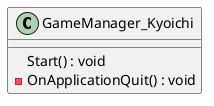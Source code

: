 @startuml
class GameManager_Kyoichi {
    Start() : void
    - OnApplicationQuit() : void
}
@enduml
